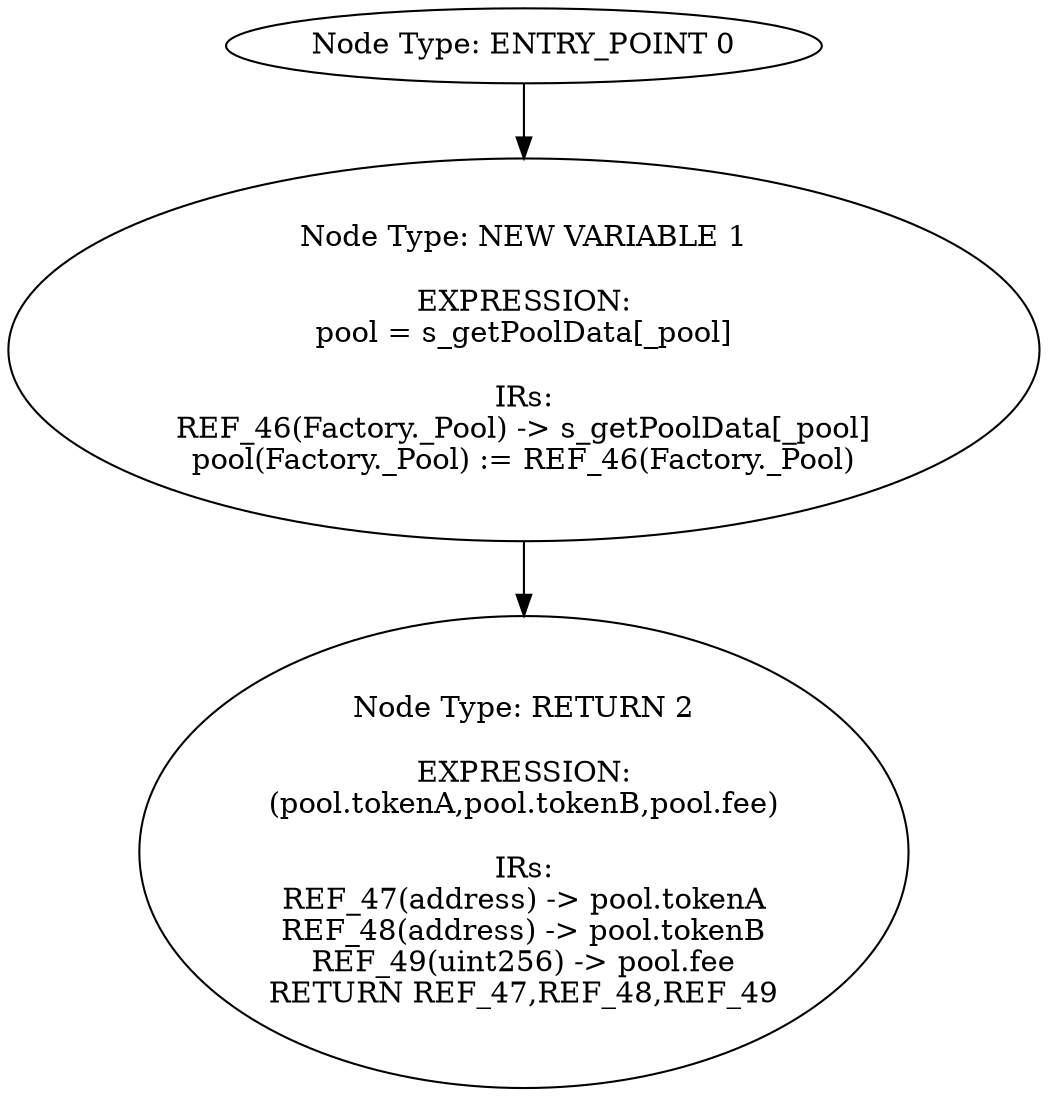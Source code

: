 digraph{
0[label="Node Type: ENTRY_POINT 0
"];
0->1;
1[label="Node Type: NEW VARIABLE 1

EXPRESSION:
pool = s_getPoolData[_pool]

IRs:
REF_46(Factory._Pool) -> s_getPoolData[_pool]
pool(Factory._Pool) := REF_46(Factory._Pool)"];
1->2;
2[label="Node Type: RETURN 2

EXPRESSION:
(pool.tokenA,pool.tokenB,pool.fee)

IRs:
REF_47(address) -> pool.tokenA
REF_48(address) -> pool.tokenB
REF_49(uint256) -> pool.fee
RETURN REF_47,REF_48,REF_49"];
}
